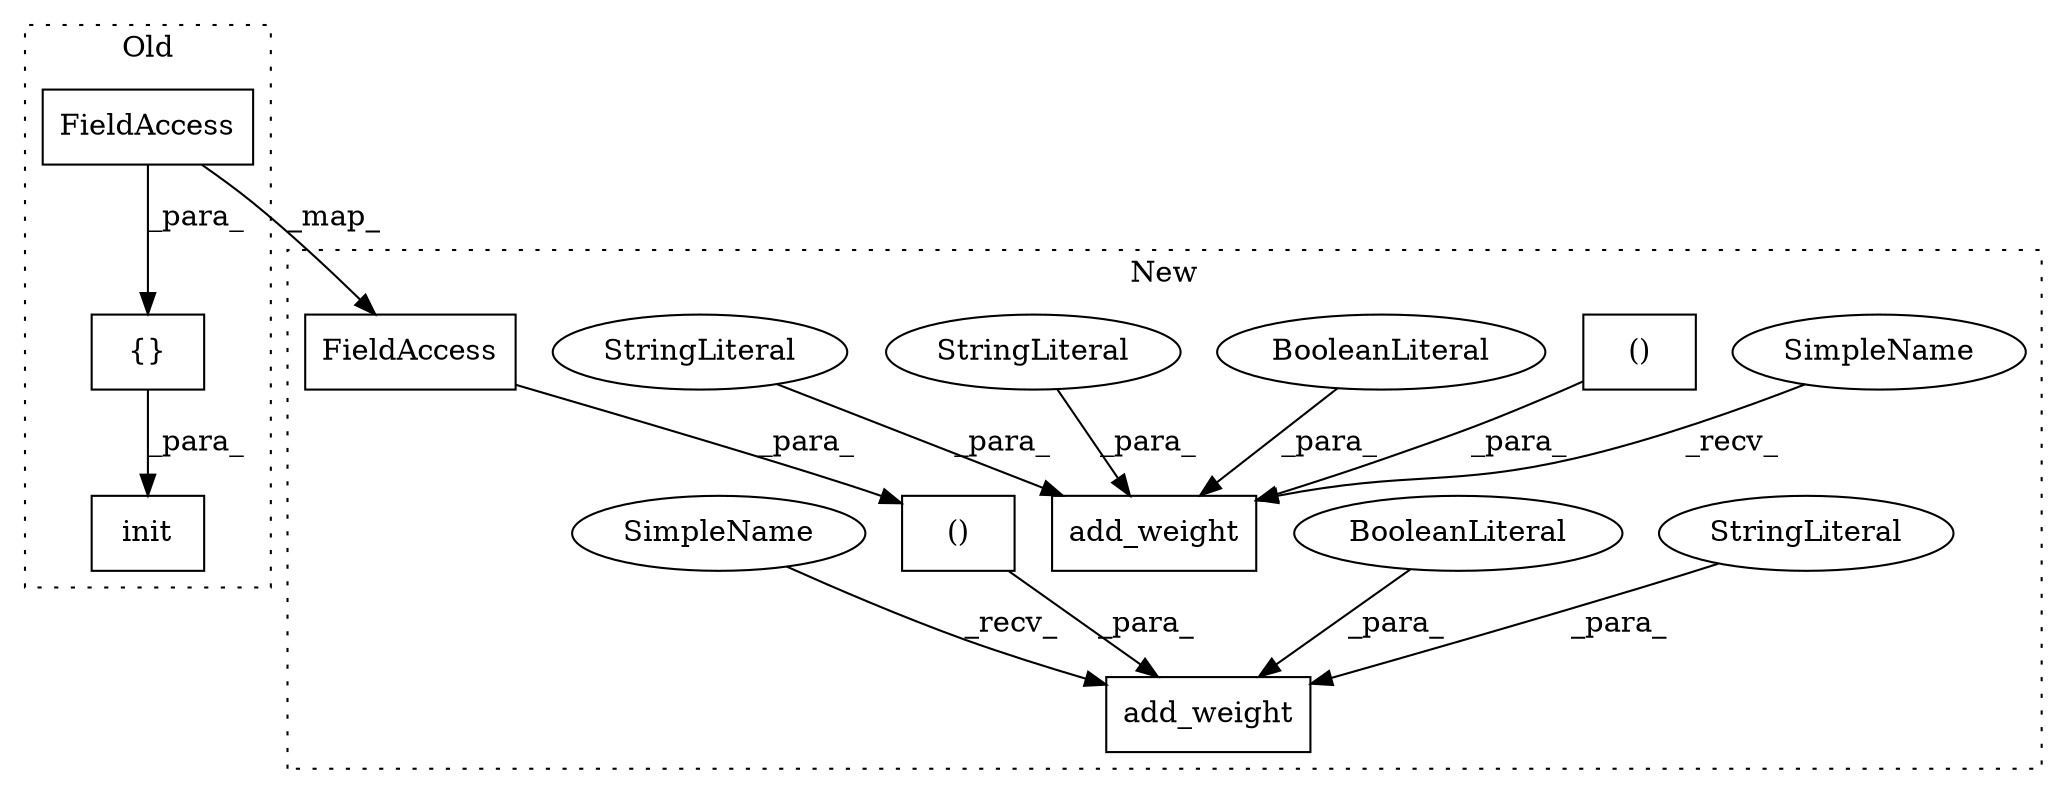 digraph G {
subgraph cluster0 {
1 [label="init" a="32" s="70187,70233" l="5,1" shape="box"];
5 [label="{}" a="4" s="70201,70232" l="1,1" shape="box"];
13 [label="FieldAccess" a="22" s="70218" l="14" shape="box"];
label = "Old";
style="dotted";
}
subgraph cluster1 {
2 [label="add_weight" a="32" s="70188,70271" l="11,1" shape="box"];
3 [label="StringLiteral" a="45" s="70199" l="8" shape="ellipse"];
4 [label="()" a="106" s="70213" l="42" shape="box"];
6 [label="add_weight" a="32" s="69870,69943" l="11,1" shape="box"];
7 [label="()" a="106" s="69895" l="34" shape="box"];
8 [label="BooleanLiteral" a="9" s="70267" l="4" shape="ellipse"];
9 [label="BooleanLiteral" a="9" s="69939" l="4" shape="ellipse"];
10 [label="StringLiteral" a="45" s="69931" l="7" shape="ellipse"];
11 [label="StringLiteral" a="45" s="69881" l="6" shape="ellipse"];
12 [label="FieldAccess" a="22" s="70241" l="14" shape="box"];
14 [label="SimpleName" a="42" s="69865" l="4" shape="ellipse"];
15 [label="SimpleName" a="42" s="70183" l="4" shape="ellipse"];
label = "New";
style="dotted";
}
3 -> 2 [label="_para_"];
4 -> 2 [label="_para_"];
5 -> 1 [label="_para_"];
7 -> 6 [label="_para_"];
8 -> 2 [label="_para_"];
9 -> 6 [label="_para_"];
10 -> 6 [label="_para_"];
11 -> 6 [label="_para_"];
12 -> 4 [label="_para_"];
13 -> 12 [label="_map_"];
13 -> 5 [label="_para_"];
14 -> 6 [label="_recv_"];
15 -> 2 [label="_recv_"];
}